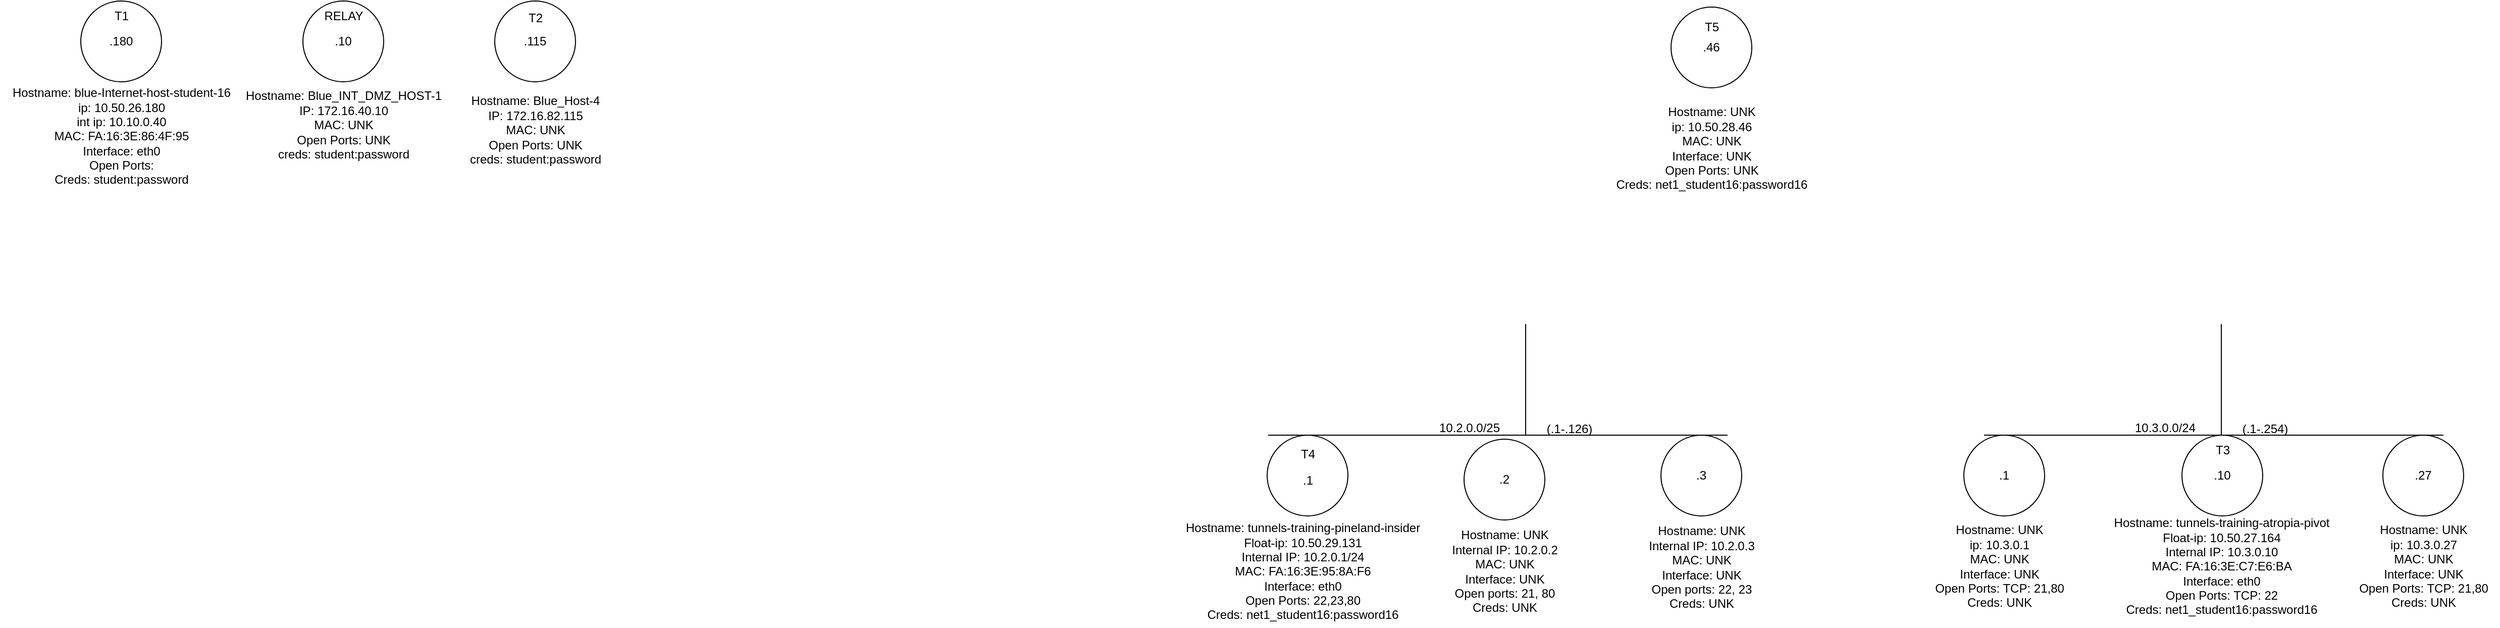 <mxfile version="25.0.3">
  <diagram name="Page-1" id="jiiQhXlAMz92_uCKhO34">
    <mxGraphModel dx="3134" dy="822" grid="1" gridSize="10" guides="1" tooltips="1" connect="1" arrows="1" fold="1" page="1" pageScale="1" pageWidth="850" pageHeight="1100" math="0" shadow="0">
      <root>
        <mxCell id="0" />
        <mxCell id="1" parent="0" />
        <mxCell id="V7bFDbgL-2ccECLvx8o4-2" value="" style="ellipse;whiteSpace=wrap;html=1;aspect=fixed;" vertex="1" parent="1">
          <mxGeometry x="-425" y="480" width="80" height="80" as="geometry" />
        </mxCell>
        <mxCell id="V7bFDbgL-2ccECLvx8o4-3" value=".46" style="ellipse;whiteSpace=wrap;html=1;aspect=fixed;" vertex="1" parent="1">
          <mxGeometry x="-25" y="56" width="80" height="80" as="geometry" />
        </mxCell>
        <mxCell id="V7bFDbgL-2ccECLvx8o4-4" value=".180" style="ellipse;whiteSpace=wrap;html=1;aspect=fixed;" vertex="1" parent="1">
          <mxGeometry x="-1600" y="50" width="80" height="80" as="geometry" />
        </mxCell>
        <mxCell id="V7bFDbgL-2ccECLvx8o4-6" value="&lt;div&gt;Hostname: tunnels-training-pineland-insider&lt;/div&gt;&lt;div&gt;Float-ip: 10.50.29.131&lt;/div&gt;&lt;div&gt;Internal IP: 10.2.0.1/24&lt;br&gt;&lt;/div&gt;&lt;div&gt;MAC: FA:16:3E:95:8A:F6&lt;br&gt;&lt;/div&gt;&lt;div&gt;Interface: eth0&lt;br&gt;&lt;/div&gt;&lt;div&gt;Open Ports: 22,23,80&lt;br&gt;&lt;/div&gt;&lt;div&gt;Creds: net1_student16:password16&lt;/div&gt;" style="text;html=1;align=center;verticalAlign=middle;resizable=0;points=[];autosize=1;strokeColor=none;fillColor=none;" vertex="1" parent="1">
          <mxGeometry x="-515" y="560" width="250" height="110" as="geometry" />
        </mxCell>
        <mxCell id="V7bFDbgL-2ccECLvx8o4-7" value="&lt;div&gt;Hostname: UNK&lt;br&gt;&lt;/div&gt;&lt;div&gt;ip: 10.50.28.46&lt;br&gt;&lt;/div&gt;&lt;div&gt;MAC: UNK&lt;br&gt;&lt;/div&gt;&lt;div&gt;Interface: UNK&lt;br&gt;&lt;/div&gt;&lt;div&gt;Open Ports: UNK&lt;/div&gt;&lt;div&gt;Creds: net1_student16:password16&lt;/div&gt;" style="text;html=1;align=center;verticalAlign=middle;resizable=0;points=[];autosize=1;strokeColor=none;fillColor=none;" vertex="1" parent="1">
          <mxGeometry x="-90" y="146" width="210" height="100" as="geometry" />
        </mxCell>
        <mxCell id="V7bFDbgL-2ccECLvx8o4-8" value="&lt;div&gt;Hostname: blue-Internet-host-student-16&lt;br&gt;&lt;/div&gt;&lt;div&gt;ip: 10.50.26.180&lt;/div&gt;&lt;div&gt;int ip: 10.10.0.40&lt;br&gt;&lt;/div&gt;&lt;div&gt;MAC: FA:16:3E:86:4F:95&lt;br&gt;&lt;/div&gt;&lt;div&gt;Interface: eth0&lt;/div&gt;&lt;div&gt;Open Ports:&lt;br&gt;&lt;/div&gt;&lt;div&gt;Creds: student:password&lt;br&gt;&lt;/div&gt;" style="text;html=1;align=center;verticalAlign=middle;resizable=0;points=[];autosize=1;strokeColor=none;fillColor=none;" vertex="1" parent="1">
          <mxGeometry x="-1680" y="129" width="240" height="110" as="geometry" />
        </mxCell>
        <mxCell id="V7bFDbgL-2ccECLvx8o4-10" value=".1" style="text;html=1;align=center;verticalAlign=middle;resizable=0;points=[];autosize=1;strokeColor=none;fillColor=none;" vertex="1" parent="1">
          <mxGeometry x="-400" y="510" width="30" height="30" as="geometry" />
        </mxCell>
        <mxCell id="V7bFDbgL-2ccECLvx8o4-12" value="T5" style="text;html=1;align=center;verticalAlign=middle;resizable=0;points=[];autosize=1;strokeColor=none;fillColor=none;" vertex="1" parent="1">
          <mxGeometry x="-5" y="61" width="40" height="30" as="geometry" />
        </mxCell>
        <mxCell id="V7bFDbgL-2ccECLvx8o4-13" value="T1" style="text;html=1;align=center;verticalAlign=middle;resizable=0;points=[];autosize=1;strokeColor=none;fillColor=none;" vertex="1" parent="1">
          <mxGeometry x="-1580" y="50" width="40" height="30" as="geometry" />
        </mxCell>
        <mxCell id="V7bFDbgL-2ccECLvx8o4-14" value=".115" style="ellipse;whiteSpace=wrap;html=1;aspect=fixed;" vertex="1" parent="1">
          <mxGeometry x="-1190" y="50" width="80" height="80" as="geometry" />
        </mxCell>
        <mxCell id="V7bFDbgL-2ccECLvx8o4-15" value="&lt;div&gt;Hostname: Blue_Host-4&lt;/div&gt;&lt;div&gt;IP: 172.16.82.115&lt;/div&gt;&lt;div&gt;MAC: UNK&lt;br&gt;&lt;/div&gt;&lt;div&gt;Open Ports: UNK&lt;br&gt;&lt;/div&gt;&lt;div&gt;creds: student:password&lt;/div&gt;&lt;div&gt;&lt;br&gt;&lt;/div&gt;" style="text;html=1;align=center;verticalAlign=middle;resizable=0;points=[];autosize=1;strokeColor=none;fillColor=none;" vertex="1" parent="1">
          <mxGeometry x="-1225" y="135" width="150" height="100" as="geometry" />
        </mxCell>
        <mxCell id="V7bFDbgL-2ccECLvx8o4-16" value="T2" style="text;html=1;align=center;verticalAlign=middle;resizable=0;points=[];autosize=1;strokeColor=none;fillColor=none;" vertex="1" parent="1">
          <mxGeometry x="-1170" y="52" width="40" height="30" as="geometry" />
        </mxCell>
        <mxCell id="V7bFDbgL-2ccECLvx8o4-17" value=".10" style="ellipse;whiteSpace=wrap;html=1;aspect=fixed;" vertex="1" parent="1">
          <mxGeometry x="-1380" y="50" width="80" height="80" as="geometry" />
        </mxCell>
        <mxCell id="V7bFDbgL-2ccECLvx8o4-18" value="RELAY" style="text;html=1;align=center;verticalAlign=middle;resizable=0;points=[];autosize=1;strokeColor=none;fillColor=none;" vertex="1" parent="1">
          <mxGeometry x="-1370" y="50" width="60" height="30" as="geometry" />
        </mxCell>
        <mxCell id="V7bFDbgL-2ccECLvx8o4-19" value="&lt;div&gt;Hostname: Blue_INT_DMZ_HOST-1&lt;/div&gt;&lt;div&gt;IP: 172.16.40.10&lt;/div&gt;&lt;div&gt;MAC: UNK&lt;br&gt;&lt;/div&gt;&lt;div&gt;Open Ports: UNK&lt;br&gt;&lt;/div&gt;&lt;div&gt;creds: student:password&lt;/div&gt;&lt;div&gt;&lt;br&gt;&lt;/div&gt;" style="text;html=1;align=center;verticalAlign=middle;resizable=0;points=[];autosize=1;strokeColor=none;fillColor=none;" vertex="1" parent="1">
          <mxGeometry x="-1450" y="130" width="220" height="100" as="geometry" />
        </mxCell>
        <mxCell id="V7bFDbgL-2ccECLvx8o4-20" value="" style="endArrow=none;html=1;rounded=0;" edge="1" parent="1">
          <mxGeometry width="50" height="50" relative="1" as="geometry">
            <mxPoint x="285" y="480" as="sourcePoint" />
            <mxPoint x="740" y="480" as="targetPoint" />
          </mxGeometry>
        </mxCell>
        <mxCell id="V7bFDbgL-2ccECLvx8o4-21" value="" style="endArrow=none;html=1;rounded=0;" edge="1" parent="1">
          <mxGeometry width="50" height="50" relative="1" as="geometry">
            <mxPoint x="520" y="480" as="sourcePoint" />
            <mxPoint x="520" y="400" as="targetPoint" />
            <Array as="points">
              <mxPoint x="520" y="470" />
              <mxPoint x="520" y="370" />
            </Array>
          </mxGeometry>
        </mxCell>
        <mxCell id="V7bFDbgL-2ccECLvx8o4-22" value=".1" style="ellipse;whiteSpace=wrap;html=1;aspect=fixed;" vertex="1" parent="1">
          <mxGeometry x="265" y="480" width="80" height="80" as="geometry" />
        </mxCell>
        <mxCell id="V7bFDbgL-2ccECLvx8o4-23" value=".10" style="ellipse;whiteSpace=wrap;html=1;aspect=fixed;" vertex="1" parent="1">
          <mxGeometry x="481" y="480" width="80" height="80" as="geometry" />
        </mxCell>
        <mxCell id="V7bFDbgL-2ccECLvx8o4-24" value=".27" style="ellipse;whiteSpace=wrap;html=1;aspect=fixed;" vertex="1" parent="1">
          <mxGeometry x="680" y="480" width="80" height="80" as="geometry" />
        </mxCell>
        <mxCell id="V7bFDbgL-2ccECLvx8o4-25" value="10.3.0.0/24" style="text;html=1;align=center;verticalAlign=middle;resizable=0;points=[];autosize=1;strokeColor=none;fillColor=none;" vertex="1" parent="1">
          <mxGeometry x="424" y="458" width="80" height="30" as="geometry" />
        </mxCell>
        <mxCell id="V7bFDbgL-2ccECLvx8o4-26" value="(.1-.254)" style="text;html=1;align=center;verticalAlign=middle;resizable=0;points=[];autosize=1;strokeColor=none;fillColor=none;" vertex="1" parent="1">
          <mxGeometry x="528" y="459" width="70" height="30" as="geometry" />
        </mxCell>
        <mxCell id="V7bFDbgL-2ccECLvx8o4-27" value="&lt;div&gt;Hostname: UNK&lt;br&gt;&lt;/div&gt;&lt;div&gt;ip: 10.3.0.1&lt;br&gt;&lt;/div&gt;&lt;div&gt;MAC: UNK&lt;br&gt;&lt;/div&gt;&lt;div&gt;Interface: UNK&lt;br&gt;&lt;/div&gt;&lt;div&gt;Open Ports: TCP: 21,80&lt;br&gt;&lt;/div&gt;&lt;div&gt;Creds: UNK&lt;br&gt;&lt;/div&gt;" style="text;html=1;align=center;verticalAlign=middle;resizable=0;points=[];autosize=1;strokeColor=none;fillColor=none;" vertex="1" parent="1">
          <mxGeometry x="225" y="560" width="150" height="100" as="geometry" />
        </mxCell>
        <mxCell id="V7bFDbgL-2ccECLvx8o4-28" value="&lt;div&gt;Hostname: tunnels-training-atropia-pivot&lt;/div&gt;&lt;div&gt;Float-ip: 10.50.27.164&lt;/div&gt;&lt;div&gt;Internal IP: 10.3.0.10&lt;br&gt;&lt;/div&gt;&lt;div&gt;MAC: FA:16:3E:C7:E6:BA&lt;br&gt;&lt;/div&gt;&lt;div&gt;Interface: eth0&lt;br&gt;&lt;/div&gt;&lt;div&gt;Open Ports: TCP: 22&lt;br&gt;&lt;/div&gt;&lt;div&gt;Creds: net1_student16:password16&lt;br&gt;&lt;/div&gt;" style="text;html=1;align=center;verticalAlign=middle;resizable=0;points=[];autosize=1;strokeColor=none;fillColor=none;" vertex="1" parent="1">
          <mxGeometry x="400" y="555" width="240" height="110" as="geometry" />
        </mxCell>
        <mxCell id="V7bFDbgL-2ccECLvx8o4-29" value="&lt;div&gt;Hostname: UNK&lt;br&gt;&lt;/div&gt;&lt;div&gt;ip: 10.3.0.27&lt;br&gt;&lt;/div&gt;&lt;div&gt;MAC: UNK&lt;br&gt;&lt;/div&gt;&lt;div&gt;Interface: UNK&lt;br&gt;&lt;/div&gt;&lt;div&gt;Open Ports: TCP: 21,80&lt;br&gt;&lt;/div&gt;&lt;div&gt;Creds: UNK&lt;br&gt;&lt;/div&gt;" style="text;html=1;align=center;verticalAlign=middle;resizable=0;points=[];autosize=1;strokeColor=none;fillColor=none;" vertex="1" parent="1">
          <mxGeometry x="645" y="560" width="150" height="100" as="geometry" />
        </mxCell>
        <mxCell id="V7bFDbgL-2ccECLvx8o4-30" value="T4" style="text;html=1;align=center;verticalAlign=middle;resizable=0;points=[];autosize=1;strokeColor=none;fillColor=none;" vertex="1" parent="1">
          <mxGeometry x="-405" y="484" width="40" height="30" as="geometry" />
        </mxCell>
        <mxCell id="V7bFDbgL-2ccECLvx8o4-32" value="T3" style="text;html=1;align=center;verticalAlign=middle;resizable=0;points=[];autosize=1;strokeColor=none;fillColor=none;" vertex="1" parent="1">
          <mxGeometry x="501" y="480" width="40" height="30" as="geometry" />
        </mxCell>
        <mxCell id="V7bFDbgL-2ccECLvx8o4-33" value="" style="endArrow=none;html=1;rounded=0;" edge="1" parent="1">
          <mxGeometry width="50" height="50" relative="1" as="geometry">
            <mxPoint x="-424" y="480" as="sourcePoint" />
            <mxPoint x="31" y="480" as="targetPoint" />
          </mxGeometry>
        </mxCell>
        <mxCell id="V7bFDbgL-2ccECLvx8o4-34" value="" style="endArrow=none;html=1;rounded=0;" edge="1" parent="1">
          <mxGeometry width="50" height="50" relative="1" as="geometry">
            <mxPoint x="-169" y="480" as="sourcePoint" />
            <mxPoint x="-169" y="400" as="targetPoint" />
            <Array as="points">
              <mxPoint x="-169" y="470" />
              <mxPoint x="-169" y="370" />
            </Array>
          </mxGeometry>
        </mxCell>
        <mxCell id="V7bFDbgL-2ccECLvx8o4-38" value="10.2.0.0/25" style="text;html=1;align=center;verticalAlign=middle;resizable=0;points=[];autosize=1;strokeColor=none;fillColor=none;" vertex="1" parent="1">
          <mxGeometry x="-265" y="458" width="80" height="30" as="geometry" />
        </mxCell>
        <mxCell id="V7bFDbgL-2ccECLvx8o4-39" value="(.1-.126)" style="text;html=1;align=center;verticalAlign=middle;resizable=0;points=[];autosize=1;strokeColor=none;fillColor=none;" vertex="1" parent="1">
          <mxGeometry x="-161" y="459" width="70" height="30" as="geometry" />
        </mxCell>
        <mxCell id="V7bFDbgL-2ccECLvx8o4-44" value=".2" style="ellipse;whiteSpace=wrap;html=1;aspect=fixed;" vertex="1" parent="1">
          <mxGeometry x="-230" y="484" width="80" height="80" as="geometry" />
        </mxCell>
        <mxCell id="V7bFDbgL-2ccECLvx8o4-45" value="&lt;div&gt;Hostname: UNK&lt;/div&gt;&lt;div&gt;Internal IP: 10.2.0.2&lt;/div&gt;&lt;div&gt;MAC: UNK&lt;br&gt;&lt;/div&gt;&lt;div&gt;Interface: UNK&lt;br&gt;&lt;/div&gt;&lt;div&gt;Open ports: 21, 80&lt;br&gt;&lt;/div&gt;&lt;div&gt;Creds: UNK&lt;br&gt;&lt;/div&gt;" style="text;html=1;align=center;verticalAlign=middle;resizable=0;points=[];autosize=1;strokeColor=none;fillColor=none;" vertex="1" parent="1">
          <mxGeometry x="-255" y="565" width="130" height="100" as="geometry" />
        </mxCell>
        <mxCell id="V7bFDbgL-2ccECLvx8o4-46" value=".3" style="ellipse;whiteSpace=wrap;html=1;aspect=fixed;" vertex="1" parent="1">
          <mxGeometry x="-35" y="480" width="80" height="80" as="geometry" />
        </mxCell>
        <mxCell id="V7bFDbgL-2ccECLvx8o4-47" value="&lt;div&gt;Hostname: UNK&lt;/div&gt;&lt;div&gt;Internal IP: 10.2.0.3&lt;/div&gt;&lt;div&gt;MAC: UNK&lt;br&gt;&lt;/div&gt;&lt;div&gt;Interface: UNK&lt;br&gt;&lt;/div&gt;&lt;div&gt;Open ports: 22, 23&lt;br&gt;&lt;/div&gt;&lt;div&gt;Creds: UNK&lt;br&gt;&lt;/div&gt;" style="text;html=1;align=center;verticalAlign=middle;resizable=0;points=[];autosize=1;strokeColor=none;fillColor=none;" vertex="1" parent="1">
          <mxGeometry x="-60" y="561" width="130" height="100" as="geometry" />
        </mxCell>
      </root>
    </mxGraphModel>
  </diagram>
</mxfile>
